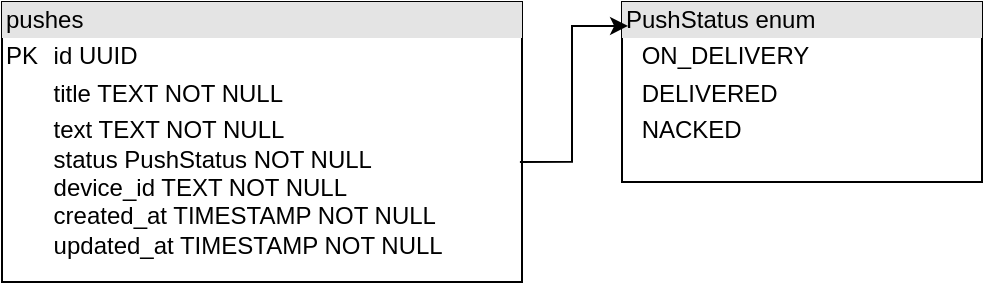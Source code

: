 <mxfile version="26.2.0">
  <diagram id="Sez5lV_wCj8LhBkRwePM" name="Страница — 1">
    <mxGraphModel dx="2068" dy="1111" grid="1" gridSize="10" guides="1" tooltips="1" connect="1" arrows="1" fold="1" page="1" pageScale="1" pageWidth="827" pageHeight="1169" math="0" shadow="0">
      <root>
        <mxCell id="0" />
        <mxCell id="1" parent="0" />
        <mxCell id="SVpFozX5mhQPcwJYZ4br-1" value="&lt;div style=&quot;box-sizing: border-box; width: 100%; background: rgb(228, 228, 228); padding: 2px;&quot;&gt;pushes&lt;/div&gt;&lt;table style=&quot;width:100%;font-size:1em;&quot; cellpadding=&quot;2&quot; cellspacing=&quot;0&quot;&gt;&lt;tbody&gt;&lt;tr&gt;&lt;td&gt;PK&lt;/td&gt;&lt;td&gt;id UUID&lt;/td&gt;&lt;/tr&gt;&lt;tr&gt;&lt;td&gt;&lt;br&gt;&lt;/td&gt;&lt;td&gt;title TEXT NOT NULL&lt;/td&gt;&lt;/tr&gt;&lt;tr&gt;&lt;td&gt;&lt;/td&gt;&lt;td&gt;text TEXT NOT NULL&lt;br&gt;status PushStatus NOT NULL&lt;br&gt;device_id TEXT NOT NULL&lt;br&gt;created_at TIMESTAMP NOT NULL&lt;br&gt;updated_at TIMESTAMP NOT NULL&lt;/td&gt;&lt;/tr&gt;&lt;/tbody&gt;&lt;/table&gt;" style="verticalAlign=top;align=left;overflow=fill;html=1;whiteSpace=wrap;" parent="1" vertex="1">
          <mxGeometry x="260" y="520" width="260" height="140" as="geometry" />
        </mxCell>
        <mxCell id="SVpFozX5mhQPcwJYZ4br-2" value="&lt;div style=&quot;box-sizing: border-box; width: 100%; background: rgb(228, 228, 228); padding: 2px;&quot;&gt;PushStatus enum&lt;/div&gt;&lt;table style=&quot;width:100%;font-size:1em;&quot; cellpadding=&quot;2&quot; cellspacing=&quot;0&quot;&gt;&lt;tbody&gt;&lt;tr&gt;&lt;td&gt;&lt;br&gt;&lt;/td&gt;&lt;td&gt;ON_DELIVERY&lt;/td&gt;&lt;/tr&gt;&lt;tr&gt;&lt;td&gt;&lt;/td&gt;&lt;td&gt;DELIVERED&lt;/td&gt;&lt;/tr&gt;&lt;tr&gt;&lt;td&gt;&lt;/td&gt;&lt;td&gt;NACKED&lt;/td&gt;&lt;/tr&gt;&lt;/tbody&gt;&lt;/table&gt;" style="verticalAlign=top;align=left;overflow=fill;html=1;whiteSpace=wrap;" parent="1" vertex="1">
          <mxGeometry x="570" y="520" width="180" height="90" as="geometry" />
        </mxCell>
        <mxCell id="SVpFozX5mhQPcwJYZ4br-3" style="edgeStyle=orthogonalEdgeStyle;rounded=0;orthogonalLoop=1;jettySize=auto;html=1;entryX=0.017;entryY=0.133;entryDx=0;entryDy=0;entryPerimeter=0;exitX=0.996;exitY=0.571;exitDx=0;exitDy=0;exitPerimeter=0;" parent="1" source="SVpFozX5mhQPcwJYZ4br-1" target="SVpFozX5mhQPcwJYZ4br-2" edge="1">
          <mxGeometry relative="1" as="geometry" />
        </mxCell>
      </root>
    </mxGraphModel>
  </diagram>
</mxfile>
